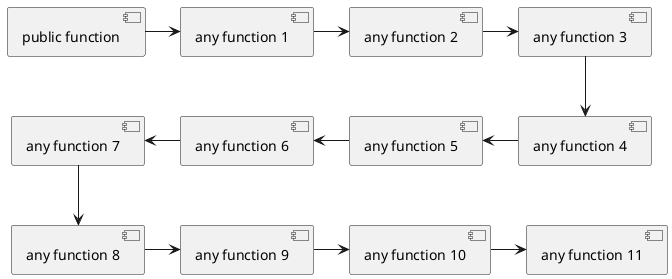 @startuml
'https://plantuml.com/object-diagram

[public function] -right-> [any function 1]
[any function 1] -right-> [any function 2]
[any function 2] -right-> [any function 3]
[any function 3] -down-> [any function 4]
[any function 4] -left-> [any function 5]
[any function 5] -left-> [any function 6]
[any function 6] -left-> [any function 7]
[any function 7] -down-> [any function 8]
[any function 8] -right-> [any function 9]
[any function 9] -right-> [any function 10]
[any function 10] -right-> [any function 11]

@enduml
